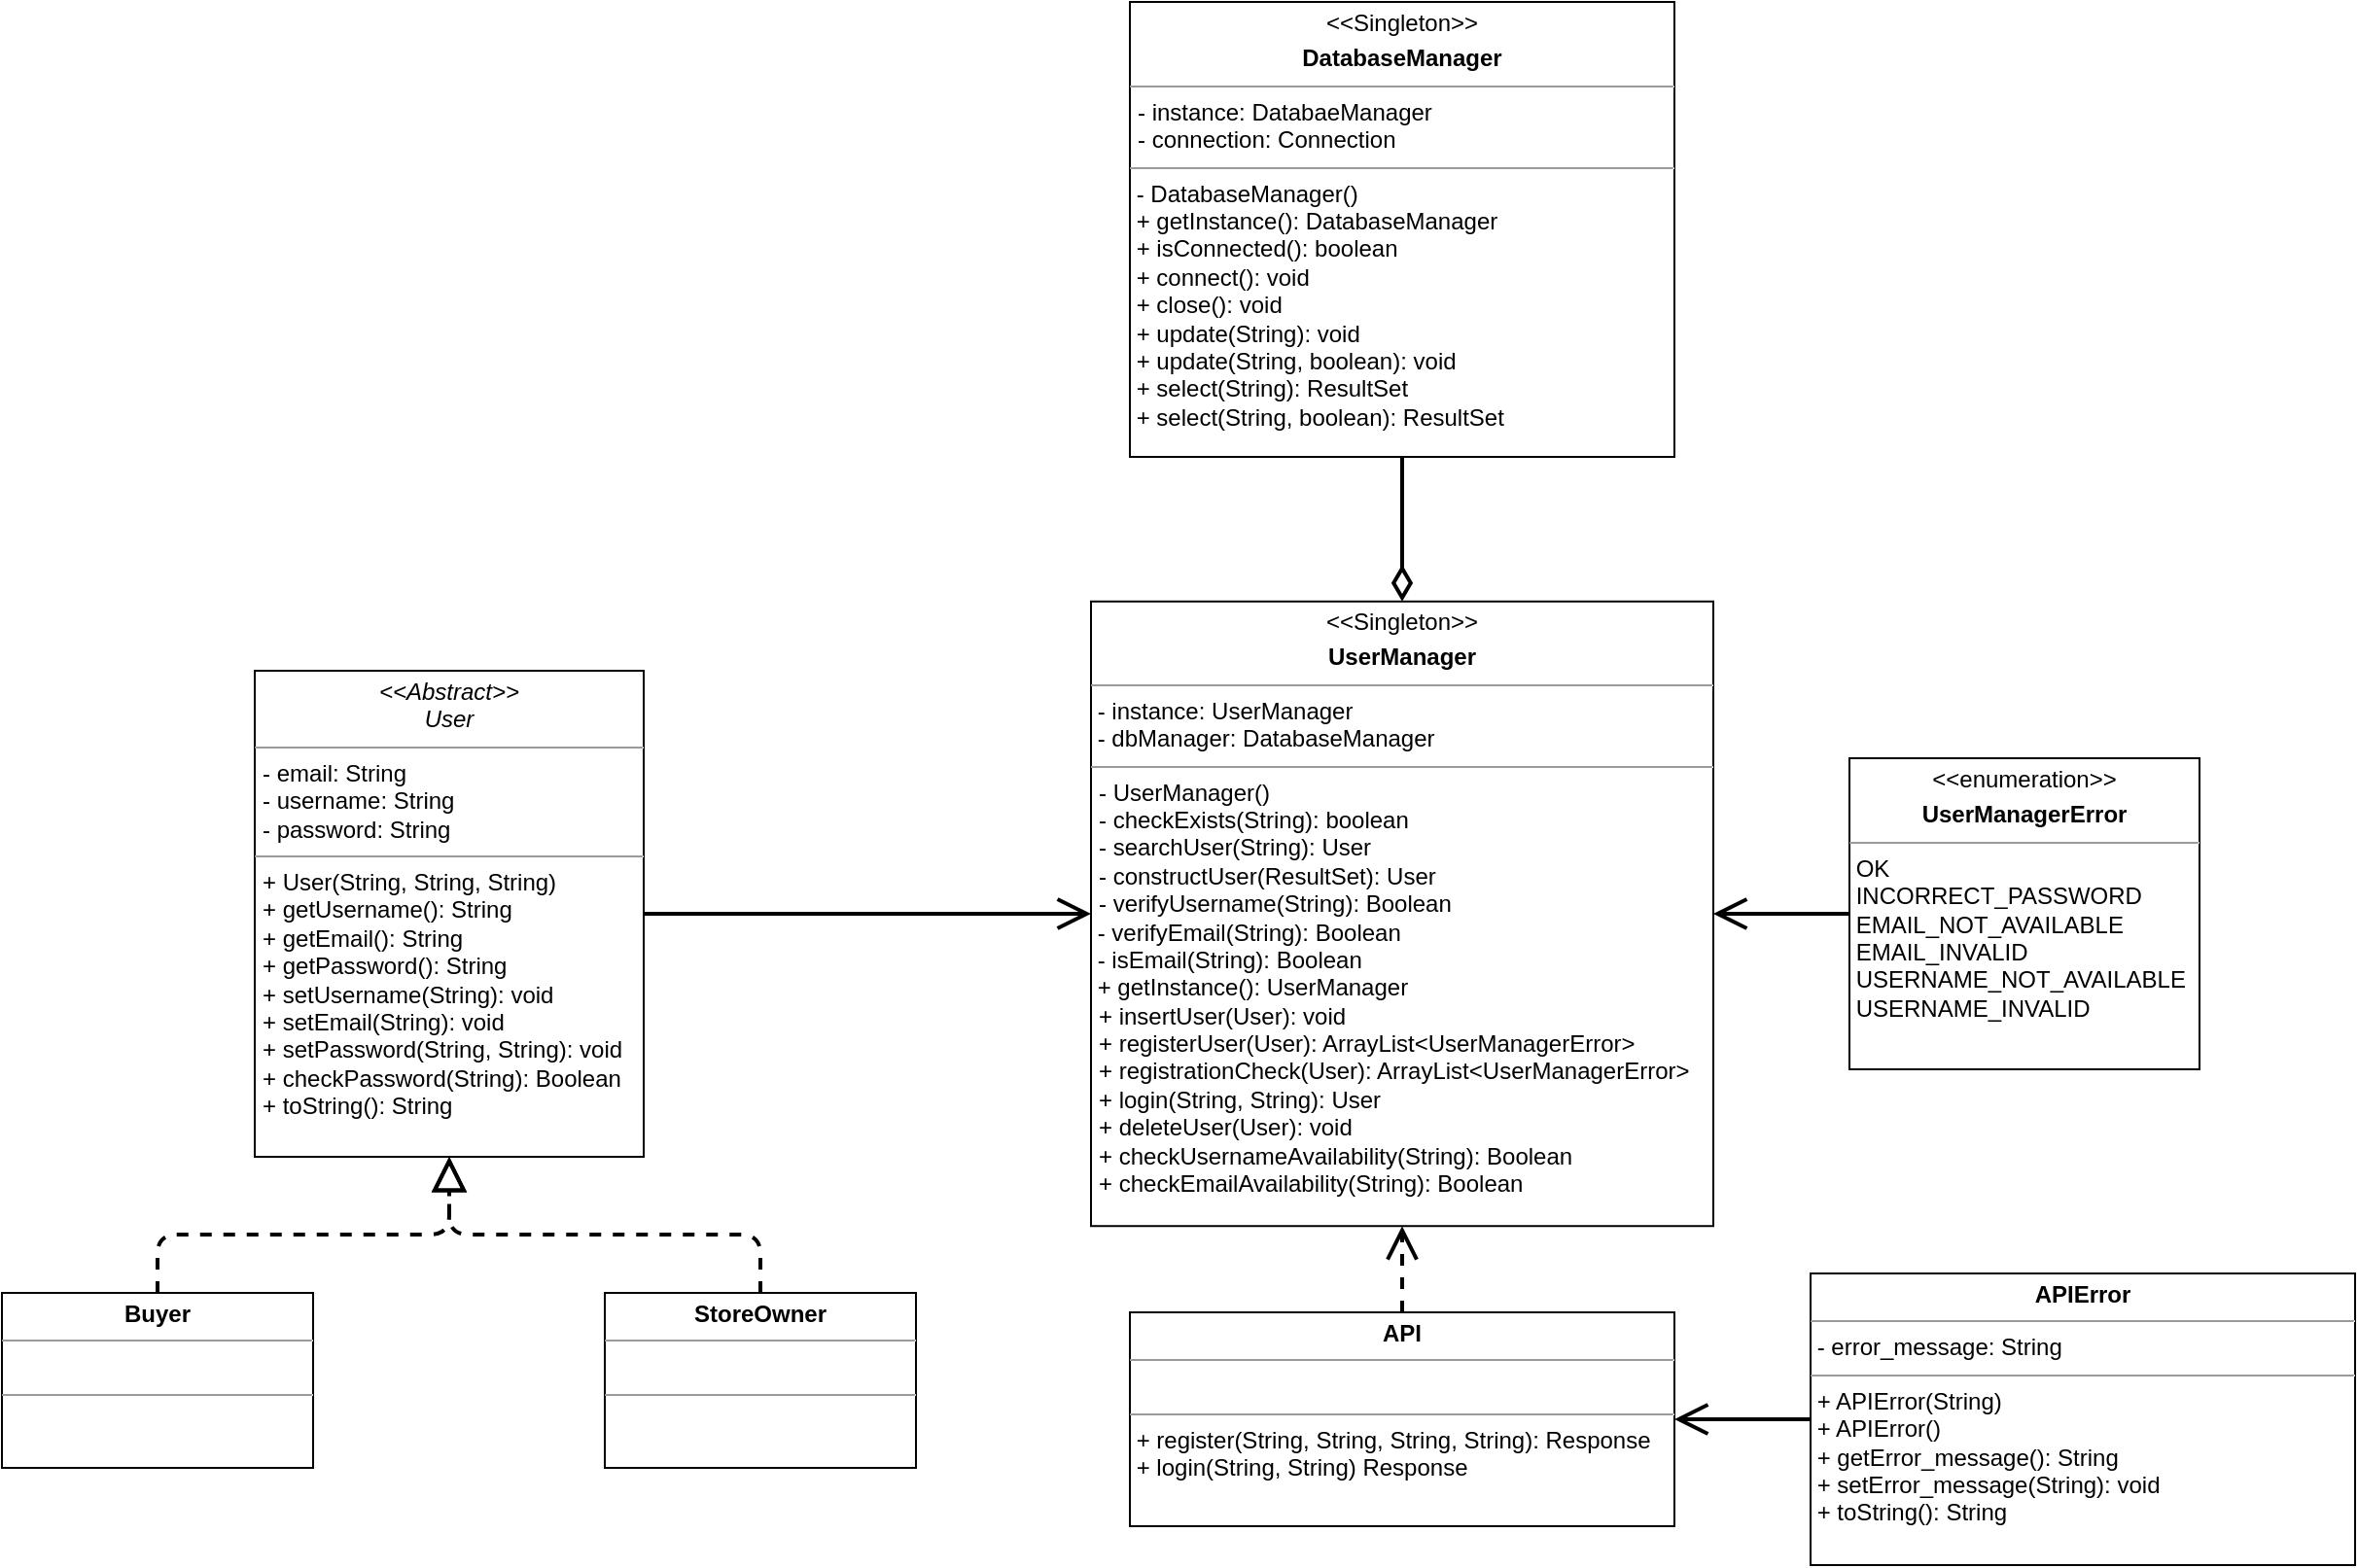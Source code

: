 <mxfile version="12.9.5" type="device"><diagram id="C5RBs43oDa-KdzZeNtuy" name="Page-1"><mxGraphModel dx="1533" dy="2633" grid="1" gridSize="10" guides="1" tooltips="1" connect="1" arrows="1" fold="1" page="1" pageScale="1" pageWidth="827" pageHeight="1169" math="0" shadow="0"><root><mxCell id="WIyWlLk6GJQsqaUBKTNV-0"/><mxCell id="WIyWlLk6GJQsqaUBKTNV-1" parent="WIyWlLk6GJQsqaUBKTNV-0"/><mxCell id="Fy8G_d1PtGXh4n2H0tST-8" value="&lt;p style=&quot;margin: 0px ; margin-top: 4px ; text-align: center&quot;&gt;&lt;i&gt;&amp;lt;&amp;lt;Abstract&amp;gt;&amp;gt;&lt;/i&gt;&lt;br&gt;&lt;i&gt;User&lt;/i&gt;&lt;/p&gt;&lt;hr size=&quot;1&quot;&gt;&lt;p style=&quot;margin: 0px ; margin-left: 4px&quot;&gt;- email: String&lt;br&gt;- username: String&lt;/p&gt;&lt;p style=&quot;margin: 0px ; margin-left: 4px&quot;&gt;- password: String&lt;br&gt;&lt;/p&gt;&lt;hr size=&quot;1&quot;&gt;&lt;p style=&quot;margin: 0px ; margin-left: 4px&quot;&gt;+ User(String, String, String)&lt;br&gt;&lt;/p&gt;&lt;p style=&quot;margin: 0px ; margin-left: 4px&quot;&gt;+ getUsername(): String&lt;br&gt;+ getEmail(): String&lt;/p&gt;&lt;p style=&quot;margin: 0px ; margin-left: 4px&quot;&gt;+ getPassword(): String&lt;br&gt;&lt;/p&gt;&lt;p style=&quot;margin: 0px ; margin-left: 4px&quot;&gt;+ setUsername(String): void&lt;/p&gt;&lt;p style=&quot;margin: 0px ; margin-left: 4px&quot;&gt;+ setEmail(String): void&lt;br&gt;&lt;/p&gt;&lt;p style=&quot;margin: 0px ; margin-left: 4px&quot;&gt;+ setPassword(String, String): void&lt;/p&gt;&lt;p style=&quot;margin: 0px ; margin-left: 4px&quot;&gt;+ checkPassword(String): Boolean&lt;/p&gt;&lt;p style=&quot;margin: 0px ; margin-left: 4px&quot;&gt;+ toString(): String&lt;br&gt;&lt;/p&gt;" style="verticalAlign=top;align=left;overflow=fill;fontSize=12;fontFamily=Helvetica;html=1;" parent="WIyWlLk6GJQsqaUBKTNV-1" vertex="1"><mxGeometry x="250" y="474" width="200" height="250" as="geometry"/></mxCell><mxCell id="Fy8G_d1PtGXh4n2H0tST-10" value="&lt;p style=&quot;margin: 0px ; margin-top: 4px ; text-align: center&quot;&gt;&lt;b&gt;Buyer&lt;/b&gt;&lt;/p&gt;&lt;hr size=&quot;1&quot;&gt;&lt;p style=&quot;margin: 0px ; margin-left: 4px&quot;&gt;&lt;br&gt;&lt;/p&gt;&lt;hr size=&quot;1&quot;&gt;&lt;p style=&quot;margin: 0px ; margin-left: 4px&quot;&gt;&lt;br&gt;&lt;/p&gt;" style="verticalAlign=top;align=left;overflow=fill;fontSize=12;fontFamily=Helvetica;html=1;" parent="WIyWlLk6GJQsqaUBKTNV-1" vertex="1"><mxGeometry x="120" y="794" width="160" height="90" as="geometry"/></mxCell><mxCell id="Fy8G_d1PtGXh4n2H0tST-11" value="&lt;p style=&quot;margin: 0px ; margin-top: 4px ; text-align: center&quot;&gt;&lt;b&gt;StoreOwner&lt;/b&gt;&lt;br&gt;&lt;/p&gt;&lt;hr size=&quot;1&quot;&gt;&lt;p style=&quot;margin: 0px ; margin-left: 4px&quot;&gt;&lt;br&gt;&lt;/p&gt;&lt;hr size=&quot;1&quot;&gt;&lt;p style=&quot;margin: 0px ; margin-left: 4px&quot;&gt;&lt;br&gt;&lt;/p&gt;" style="verticalAlign=top;align=left;overflow=fill;fontSize=12;fontFamily=Helvetica;html=1;" parent="WIyWlLk6GJQsqaUBKTNV-1" vertex="1"><mxGeometry x="430" y="794" width="160" height="90" as="geometry"/></mxCell><mxCell id="Fy8G_d1PtGXh4n2H0tST-12" value="" style="endArrow=block;html=1;strokeWidth=2;exitX=0.5;exitY=0;exitDx=0;exitDy=0;entryX=0.5;entryY=1;entryDx=0;entryDy=0;endFill=0;endSize=13;dashed=1;" parent="WIyWlLk6GJQsqaUBKTNV-1" source="Fy8G_d1PtGXh4n2H0tST-10" target="Fy8G_d1PtGXh4n2H0tST-8" edge="1"><mxGeometry width="50" height="50" relative="1" as="geometry"><mxPoint x="340" y="824" as="sourcePoint"/><mxPoint x="390" y="774" as="targetPoint"/><Array as="points"><mxPoint x="200" y="764"/><mxPoint x="350" y="764"/></Array></mxGeometry></mxCell><mxCell id="Fy8G_d1PtGXh4n2H0tST-13" value="" style="endArrow=block;html=1;strokeWidth=2;exitX=0.5;exitY=0;exitDx=0;exitDy=0;endFill=0;endSize=13;dashed=1;" parent="WIyWlLk6GJQsqaUBKTNV-1" source="Fy8G_d1PtGXh4n2H0tST-11" edge="1"><mxGeometry width="50" height="50" relative="1" as="geometry"><mxPoint x="210" y="804" as="sourcePoint"/><mxPoint x="350" y="724" as="targetPoint"/><Array as="points"><mxPoint x="510" y="764"/><mxPoint x="350" y="764"/></Array></mxGeometry></mxCell><mxCell id="g62PL1i2Iw1ZhjfTd1Co-9" value="" style="rounded=0;orthogonalLoop=1;jettySize=auto;html=1;startSize=6;endArrow=diamondThin;endFill=0;endSize=13;strokeWidth=1;strokeColor=none;" edge="1" parent="WIyWlLk6GJQsqaUBKTNV-1" source="Fy8G_d1PtGXh4n2H0tST-22" target="KMyKTk8tvNmmny0OW0aA-2"><mxGeometry relative="1" as="geometry"/></mxCell><mxCell id="Fy8G_d1PtGXh4n2H0tST-22" value="&lt;p style=&quot;margin: 0px ; margin-top: 4px ; text-align: center&quot;&gt;&amp;lt;&amp;lt;Singleton&amp;gt;&amp;gt;&lt;b&gt;&lt;br&gt;&lt;/b&gt;&lt;/p&gt;&lt;p style=&quot;margin: 0px ; margin-top: 4px ; text-align: center&quot;&gt;&lt;b&gt;UserManager&lt;/b&gt;&lt;/p&gt;&lt;hr size=&quot;1&quot;&gt;&lt;div&gt;&amp;nbsp;- instance: UserManager&lt;/div&gt;&lt;div&gt;&amp;nbsp;- dbManager: DatabaseManager&lt;br&gt;&lt;/div&gt;&lt;hr size=&quot;1&quot;&gt;&lt;p style=&quot;margin: 0px ; margin-left: 4px&quot;&gt;- UserManager()&lt;/p&gt;&lt;p style=&quot;margin: 0px ; margin-left: 4px&quot;&gt;- checkExists(String): boolean&lt;/p&gt;&lt;p style=&quot;margin: 0px ; margin-left: 4px&quot;&gt;- searchUser(String): User&lt;/p&gt;&lt;p style=&quot;margin: 0px ; margin-left: 4px&quot;&gt;- constructUser(ResultSet): User&lt;/p&gt;&lt;p style=&quot;margin: 0px ; margin-left: 4px&quot;&gt;- verifyUsername(String): Boolean&lt;/p&gt;&lt;div&gt;&amp;nbsp;- verifyEmail(String): Boolean&lt;/div&gt;&lt;div&gt;&amp;nbsp;- isEmail(String): Boolean&lt;/div&gt;&lt;div&gt;&amp;nbsp;+ getInstance(): UserManager&lt;br&gt;&lt;/div&gt;&lt;p style=&quot;margin: 0px ; margin-left: 4px&quot;&gt;+ insertUser(User): void&lt;/p&gt;&lt;p style=&quot;margin: 0px ; margin-left: 4px&quot;&gt;+ registerUser(User): ArrayList&amp;lt;UserManagerError&amp;gt;&lt;/p&gt;&lt;p style=&quot;margin: 0px ; margin-left: 4px&quot;&gt;+ registrationCheck(User): ArrayList&amp;lt;UserManagerError&amp;gt;&lt;/p&gt;&lt;p style=&quot;margin: 0px ; margin-left: 4px&quot;&gt;+ login(String, String): User&lt;/p&gt;&lt;p style=&quot;margin: 0px ; margin-left: 4px&quot;&gt;+ deleteUser(User): void&lt;br&gt;&lt;/p&gt;&lt;p style=&quot;margin: 0px ; margin-left: 4px&quot;&gt;+ checkUsernameAvailability(String): Boolean&lt;/p&gt;&lt;p style=&quot;margin: 0px ; margin-left: 4px&quot;&gt;+ checkEmailAvailability(String): Boolean&lt;/p&gt;&lt;p style=&quot;margin: 0px ; margin-left: 4px&quot;&gt;&lt;br&gt;&lt;/p&gt;" style="verticalAlign=top;align=left;overflow=fill;fontSize=12;fontFamily=Helvetica;html=1;" parent="WIyWlLk6GJQsqaUBKTNV-1" vertex="1"><mxGeometry x="680" y="438.37" width="320" height="321.25" as="geometry"/></mxCell><mxCell id="Fy8G_d1PtGXh4n2H0tST-25" value="" style="endArrow=open;html=1;strokeWidth=2;fontSize=12;exitX=1;exitY=0.5;exitDx=0;exitDy=0;entryX=0;entryY=0.5;entryDx=0;entryDy=0;endFill=0;endSize=13;" parent="WIyWlLk6GJQsqaUBKTNV-1" source="Fy8G_d1PtGXh4n2H0tST-8" target="Fy8G_d1PtGXh4n2H0tST-22" edge="1"><mxGeometry width="50" height="50" relative="1" as="geometry"><mxPoint x="450" y="774" as="sourcePoint"/><mxPoint x="500" y="724" as="targetPoint"/></mxGeometry></mxCell><mxCell id="g62PL1i2Iw1ZhjfTd1Co-8" value="" style="edgeStyle=orthogonalEdgeStyle;rounded=0;orthogonalLoop=1;jettySize=auto;html=1;endArrow=diamondThin;endFill=0;strokeWidth=2;endSize=13;startSize=6;" edge="1" parent="WIyWlLk6GJQsqaUBKTNV-1" source="KMyKTk8tvNmmny0OW0aA-2" target="Fy8G_d1PtGXh4n2H0tST-22"><mxGeometry relative="1" as="geometry"/></mxCell><mxCell id="KMyKTk8tvNmmny0OW0aA-2" value="&lt;p style=&quot;margin: 0px ; margin-top: 4px ; text-align: center&quot;&gt;&amp;lt;&amp;lt;Singleton&amp;gt;&amp;gt;&lt;b&gt;&lt;b&gt;&lt;br&gt;&lt;/b&gt;&lt;/b&gt;&lt;/p&gt;&lt;p style=&quot;margin: 0px ; margin-top: 4px ; text-align: center&quot;&gt;&lt;b&gt;DatabaseManager&lt;br&gt;&lt;/b&gt;&lt;/p&gt;&lt;hr size=&quot;1&quot;&gt;&lt;p style=&quot;margin: 0px ; margin-left: 4px&quot;&gt;- instance: DatabaeManager&lt;/p&gt;&lt;p style=&quot;margin: 0px ; margin-left: 4px&quot;&gt;- connection: Connection&lt;br&gt;&lt;/p&gt;&lt;hr size=&quot;1&quot;&gt;&lt;div&gt;&amp;nbsp;- DatabaseManager()&lt;/div&gt;&lt;div&gt;&amp;nbsp;+ getInstance(): DatabaseManager&lt;/div&gt;&lt;div&gt;&amp;nbsp;+ isConnected(): boolean&lt;/div&gt;&lt;div&gt;&amp;nbsp;+ connect(): void&lt;/div&gt;&lt;div&gt;&amp;nbsp;+ close(): void&lt;/div&gt;&lt;div&gt;&amp;nbsp;+ update(String): void&lt;/div&gt;&lt;div&gt;&amp;nbsp;+ update(String, boolean): void&lt;/div&gt;&lt;div&gt;&amp;nbsp;+ select(String): ResultSet&lt;/div&gt;&lt;div&gt;&amp;nbsp;+ select(String, boolean): ResultSet&lt;/div&gt;&lt;div&gt;&amp;nbsp;&lt;br&gt;&lt;/div&gt;" style="verticalAlign=top;align=left;overflow=fill;fontSize=12;fontFamily=Helvetica;html=1;" vertex="1" parent="WIyWlLk6GJQsqaUBKTNV-1"><mxGeometry x="700" y="130" width="280" height="234" as="geometry"/></mxCell><mxCell id="g62PL1i2Iw1ZhjfTd1Co-12" value="" style="edgeStyle=none;rounded=0;orthogonalLoop=1;jettySize=auto;html=1;startSize=6;endArrow=open;endFill=0;endSize=13;strokeColor=#000000;strokeWidth=2;" edge="1" parent="WIyWlLk6GJQsqaUBKTNV-1" source="g62PL1i2Iw1ZhjfTd1Co-4" target="Fy8G_d1PtGXh4n2H0tST-22"><mxGeometry relative="1" as="geometry"/></mxCell><mxCell id="g62PL1i2Iw1ZhjfTd1Co-4" value="&lt;p style=&quot;margin: 0px ; margin-top: 4px ; text-align: center&quot;&gt;&amp;lt;&amp;lt;enumeration&amp;gt;&amp;gt;&lt;b&gt;&lt;br&gt;&lt;/b&gt;&lt;/p&gt;&lt;p style=&quot;margin: 0px ; margin-top: 4px ; text-align: center&quot;&gt;&lt;b&gt;UserManagerError&lt;/b&gt;&lt;/p&gt;&lt;hr size=&quot;1&quot;&gt;&lt;div&gt;&amp;nbsp;OK&lt;/div&gt;&lt;div&gt;&amp;nbsp;INCORRECT_PASSWORD&lt;/div&gt;&lt;div&gt;&amp;nbsp;EMAIL_NOT_AVAILABLE&lt;/div&gt;&lt;div&gt;&amp;nbsp;EMAIL_INVALID&lt;/div&gt;&lt;div&gt;&amp;nbsp;USERNAME_NOT_AVAILABLE&lt;/div&gt;&lt;div&gt;&amp;nbsp;USERNAME_INVALID&lt;br&gt;&lt;/div&gt;" style="verticalAlign=top;align=left;overflow=fill;fontSize=12;fontFamily=Helvetica;html=1;" vertex="1" parent="WIyWlLk6GJQsqaUBKTNV-1"><mxGeometry x="1070" y="519" width="180" height="160" as="geometry"/></mxCell><mxCell id="g62PL1i2Iw1ZhjfTd1Co-15" value="" style="edgeStyle=none;rounded=0;orthogonalLoop=1;jettySize=auto;html=1;startSize=6;endArrow=open;endFill=0;endSize=13;strokeColor=#000000;strokeWidth=2;dashed=1;" edge="1" parent="WIyWlLk6GJQsqaUBKTNV-1" source="g62PL1i2Iw1ZhjfTd1Co-6" target="Fy8G_d1PtGXh4n2H0tST-22"><mxGeometry relative="1" as="geometry"/></mxCell><mxCell id="g62PL1i2Iw1ZhjfTd1Co-6" value="&lt;p style=&quot;margin: 0px ; margin-top: 4px ; text-align: center&quot;&gt;&lt;b&gt;API&lt;br&gt;&lt;/b&gt;&lt;/p&gt;&lt;hr size=&quot;1&quot;&gt;&lt;br&gt;&lt;hr size=&quot;1&quot;&gt;&lt;div&gt;&amp;nbsp;+ register(String, String, String, String): Response&lt;/div&gt;&lt;div&gt;&amp;nbsp;+ login(String, String) Response&lt;br&gt;&lt;/div&gt;&lt;div&gt;&amp;nbsp;&lt;br&gt;&lt;/div&gt;" style="verticalAlign=top;align=left;overflow=fill;fontSize=12;fontFamily=Helvetica;html=1;" vertex="1" parent="WIyWlLk6GJQsqaUBKTNV-1"><mxGeometry x="700" y="804" width="280" height="110" as="geometry"/></mxCell><mxCell id="g62PL1i2Iw1ZhjfTd1Co-16" value="" style="edgeStyle=none;rounded=0;orthogonalLoop=1;jettySize=auto;html=1;startSize=6;endArrow=open;endFill=0;endSize=13;strokeColor=#000000;strokeWidth=2;" edge="1" parent="WIyWlLk6GJQsqaUBKTNV-1" source="g62PL1i2Iw1ZhjfTd1Co-7" target="g62PL1i2Iw1ZhjfTd1Co-6"><mxGeometry relative="1" as="geometry"/></mxCell><mxCell id="g62PL1i2Iw1ZhjfTd1Co-7" value="&lt;p style=&quot;margin: 0px ; margin-top: 4px ; text-align: center&quot;&gt;&lt;b&gt;APIError&lt;br&gt;&lt;/b&gt;&lt;/p&gt;&lt;hr size=&quot;1&quot;&gt;&amp;nbsp;- error_message: String&lt;br&gt;&lt;hr size=&quot;1&quot;&gt;&lt;div&gt;&amp;nbsp;+ APIError(String)&lt;/div&gt;&lt;div&gt;&amp;nbsp;+ APIError()&lt;/div&gt;&lt;div&gt;&amp;nbsp;+ getError_message(): String&lt;/div&gt;&lt;div&gt;&amp;nbsp;+ setError_message(String): void&lt;/div&gt;&lt;div&gt;&amp;nbsp;+ toString(): String&lt;br&gt;&lt;/div&gt;&lt;div&gt;&amp;nbsp;&lt;br&gt;&lt;/div&gt;" style="verticalAlign=top;align=left;overflow=fill;fontSize=12;fontFamily=Helvetica;html=1;" vertex="1" parent="WIyWlLk6GJQsqaUBKTNV-1"><mxGeometry x="1050" y="784" width="280" height="150" as="geometry"/></mxCell></root></mxGraphModel></diagram></mxfile>